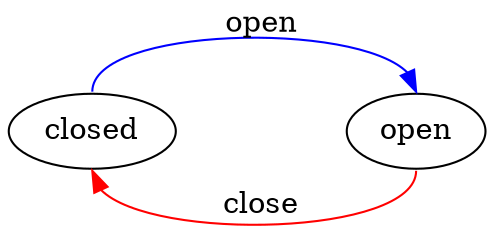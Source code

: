 digraph "door" {
  rankdir=LR;
  "closed";
  "open";
  "closed" -> "open" [ color="blue" ; headport="n" ; label=" open " ; tailport="n" ];
  "open" -> "closed" [ color="red" ; headport="s" ; label=" close " ; tailport="s" ];
}